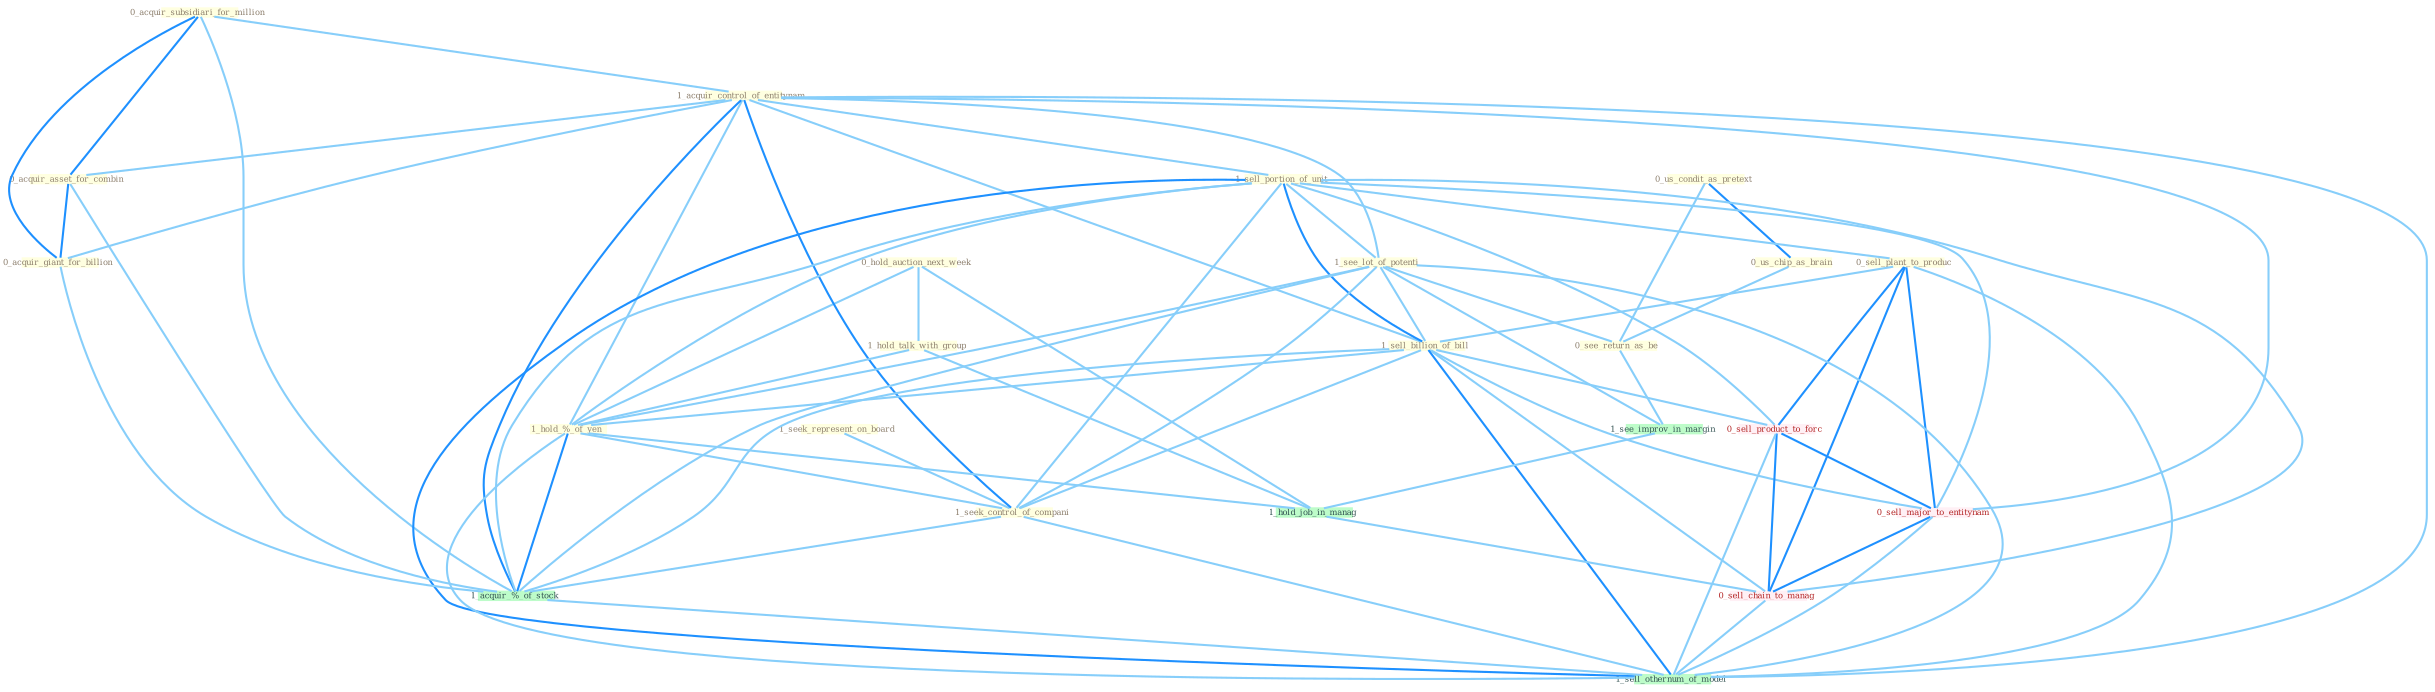 Graph G{ 
    node
    [shape=polygon,style=filled,width=.5,height=.06,color="#BDFCC9",fixedsize=true,fontsize=4,
    fontcolor="#2f4f4f"];
    {node
    [color="#ffffe0", fontcolor="#8b7d6b"] "0_hold_auction_next_week " "0_acquir_subsidiari_for_million " "0_us_condit_as_pretext " "1_seek_represent_on_board " "1_acquir_control_of_entitynam " "1_sell_portion_of_unit " "0_sell_plant_to_produc " "1_see_lot_of_potenti " "1_hold_talk_with_group " "0_us_chip_as_brain " "0_see_return_as_be " "0_acquir_asset_for_combin " "1_sell_billion_of_bill " "0_acquir_giant_for_billion " "1_hold_%_of_yen " "1_seek_control_of_compani "}
{node [color="#fff0f5", fontcolor="#b22222"] "0_sell_product_to_forc " "0_sell_major_to_entitynam " "0_sell_chain_to_manag "}
edge [color="#B0E2FF"];

	"0_hold_auction_next_week " -- "1_hold_talk_with_group " [w="1", color="#87cefa" ];
	"0_hold_auction_next_week " -- "1_hold_%_of_yen " [w="1", color="#87cefa" ];
	"0_hold_auction_next_week " -- "1_hold_job_in_manag " [w="1", color="#87cefa" ];
	"0_acquir_subsidiari_for_million " -- "1_acquir_control_of_entitynam " [w="1", color="#87cefa" ];
	"0_acquir_subsidiari_for_million " -- "0_acquir_asset_for_combin " [w="2", color="#1e90ff" , len=0.8];
	"0_acquir_subsidiari_for_million " -- "0_acquir_giant_for_billion " [w="2", color="#1e90ff" , len=0.8];
	"0_acquir_subsidiari_for_million " -- "1_acquir_%_of_stock " [w="1", color="#87cefa" ];
	"0_us_condit_as_pretext " -- "0_us_chip_as_brain " [w="2", color="#1e90ff" , len=0.8];
	"0_us_condit_as_pretext " -- "0_see_return_as_be " [w="1", color="#87cefa" ];
	"1_seek_represent_on_board " -- "1_seek_control_of_compani " [w="1", color="#87cefa" ];
	"1_acquir_control_of_entitynam " -- "1_sell_portion_of_unit " [w="1", color="#87cefa" ];
	"1_acquir_control_of_entitynam " -- "1_see_lot_of_potenti " [w="1", color="#87cefa" ];
	"1_acquir_control_of_entitynam " -- "0_acquir_asset_for_combin " [w="1", color="#87cefa" ];
	"1_acquir_control_of_entitynam " -- "1_sell_billion_of_bill " [w="1", color="#87cefa" ];
	"1_acquir_control_of_entitynam " -- "0_acquir_giant_for_billion " [w="1", color="#87cefa" ];
	"1_acquir_control_of_entitynam " -- "1_hold_%_of_yen " [w="1", color="#87cefa" ];
	"1_acquir_control_of_entitynam " -- "1_seek_control_of_compani " [w="2", color="#1e90ff" , len=0.8];
	"1_acquir_control_of_entitynam " -- "1_acquir_%_of_stock " [w="2", color="#1e90ff" , len=0.8];
	"1_acquir_control_of_entitynam " -- "0_sell_major_to_entitynam " [w="1", color="#87cefa" ];
	"1_acquir_control_of_entitynam " -- "1_sell_othernum_of_model " [w="1", color="#87cefa" ];
	"1_sell_portion_of_unit " -- "0_sell_plant_to_produc " [w="1", color="#87cefa" ];
	"1_sell_portion_of_unit " -- "1_see_lot_of_potenti " [w="1", color="#87cefa" ];
	"1_sell_portion_of_unit " -- "1_sell_billion_of_bill " [w="2", color="#1e90ff" , len=0.8];
	"1_sell_portion_of_unit " -- "1_hold_%_of_yen " [w="1", color="#87cefa" ];
	"1_sell_portion_of_unit " -- "1_seek_control_of_compani " [w="1", color="#87cefa" ];
	"1_sell_portion_of_unit " -- "1_acquir_%_of_stock " [w="1", color="#87cefa" ];
	"1_sell_portion_of_unit " -- "0_sell_product_to_forc " [w="1", color="#87cefa" ];
	"1_sell_portion_of_unit " -- "0_sell_major_to_entitynam " [w="1", color="#87cefa" ];
	"1_sell_portion_of_unit " -- "0_sell_chain_to_manag " [w="1", color="#87cefa" ];
	"1_sell_portion_of_unit " -- "1_sell_othernum_of_model " [w="2", color="#1e90ff" , len=0.8];
	"0_sell_plant_to_produc " -- "1_sell_billion_of_bill " [w="1", color="#87cefa" ];
	"0_sell_plant_to_produc " -- "0_sell_product_to_forc " [w="2", color="#1e90ff" , len=0.8];
	"0_sell_plant_to_produc " -- "0_sell_major_to_entitynam " [w="2", color="#1e90ff" , len=0.8];
	"0_sell_plant_to_produc " -- "0_sell_chain_to_manag " [w="2", color="#1e90ff" , len=0.8];
	"0_sell_plant_to_produc " -- "1_sell_othernum_of_model " [w="1", color="#87cefa" ];
	"1_see_lot_of_potenti " -- "0_see_return_as_be " [w="1", color="#87cefa" ];
	"1_see_lot_of_potenti " -- "1_sell_billion_of_bill " [w="1", color="#87cefa" ];
	"1_see_lot_of_potenti " -- "1_hold_%_of_yen " [w="1", color="#87cefa" ];
	"1_see_lot_of_potenti " -- "1_seek_control_of_compani " [w="1", color="#87cefa" ];
	"1_see_lot_of_potenti " -- "1_see_improv_in_margin " [w="1", color="#87cefa" ];
	"1_see_lot_of_potenti " -- "1_acquir_%_of_stock " [w="1", color="#87cefa" ];
	"1_see_lot_of_potenti " -- "1_sell_othernum_of_model " [w="1", color="#87cefa" ];
	"1_hold_talk_with_group " -- "1_hold_%_of_yen " [w="1", color="#87cefa" ];
	"1_hold_talk_with_group " -- "1_hold_job_in_manag " [w="1", color="#87cefa" ];
	"0_us_chip_as_brain " -- "0_see_return_as_be " [w="1", color="#87cefa" ];
	"0_see_return_as_be " -- "1_see_improv_in_margin " [w="1", color="#87cefa" ];
	"0_acquir_asset_for_combin " -- "0_acquir_giant_for_billion " [w="2", color="#1e90ff" , len=0.8];
	"0_acquir_asset_for_combin " -- "1_acquir_%_of_stock " [w="1", color="#87cefa" ];
	"1_sell_billion_of_bill " -- "1_hold_%_of_yen " [w="1", color="#87cefa" ];
	"1_sell_billion_of_bill " -- "1_seek_control_of_compani " [w="1", color="#87cefa" ];
	"1_sell_billion_of_bill " -- "1_acquir_%_of_stock " [w="1", color="#87cefa" ];
	"1_sell_billion_of_bill " -- "0_sell_product_to_forc " [w="1", color="#87cefa" ];
	"1_sell_billion_of_bill " -- "0_sell_major_to_entitynam " [w="1", color="#87cefa" ];
	"1_sell_billion_of_bill " -- "0_sell_chain_to_manag " [w="1", color="#87cefa" ];
	"1_sell_billion_of_bill " -- "1_sell_othernum_of_model " [w="2", color="#1e90ff" , len=0.8];
	"0_acquir_giant_for_billion " -- "1_acquir_%_of_stock " [w="1", color="#87cefa" ];
	"1_hold_%_of_yen " -- "1_seek_control_of_compani " [w="1", color="#87cefa" ];
	"1_hold_%_of_yen " -- "1_acquir_%_of_stock " [w="2", color="#1e90ff" , len=0.8];
	"1_hold_%_of_yen " -- "1_hold_job_in_manag " [w="1", color="#87cefa" ];
	"1_hold_%_of_yen " -- "1_sell_othernum_of_model " [w="1", color="#87cefa" ];
	"1_seek_control_of_compani " -- "1_acquir_%_of_stock " [w="1", color="#87cefa" ];
	"1_seek_control_of_compani " -- "1_sell_othernum_of_model " [w="1", color="#87cefa" ];
	"1_see_improv_in_margin " -- "1_hold_job_in_manag " [w="1", color="#87cefa" ];
	"1_acquir_%_of_stock " -- "1_sell_othernum_of_model " [w="1", color="#87cefa" ];
	"1_hold_job_in_manag " -- "0_sell_chain_to_manag " [w="1", color="#87cefa" ];
	"0_sell_product_to_forc " -- "0_sell_major_to_entitynam " [w="2", color="#1e90ff" , len=0.8];
	"0_sell_product_to_forc " -- "0_sell_chain_to_manag " [w="2", color="#1e90ff" , len=0.8];
	"0_sell_product_to_forc " -- "1_sell_othernum_of_model " [w="1", color="#87cefa" ];
	"0_sell_major_to_entitynam " -- "0_sell_chain_to_manag " [w="2", color="#1e90ff" , len=0.8];
	"0_sell_major_to_entitynam " -- "1_sell_othernum_of_model " [w="1", color="#87cefa" ];
	"0_sell_chain_to_manag " -- "1_sell_othernum_of_model " [w="1", color="#87cefa" ];
}